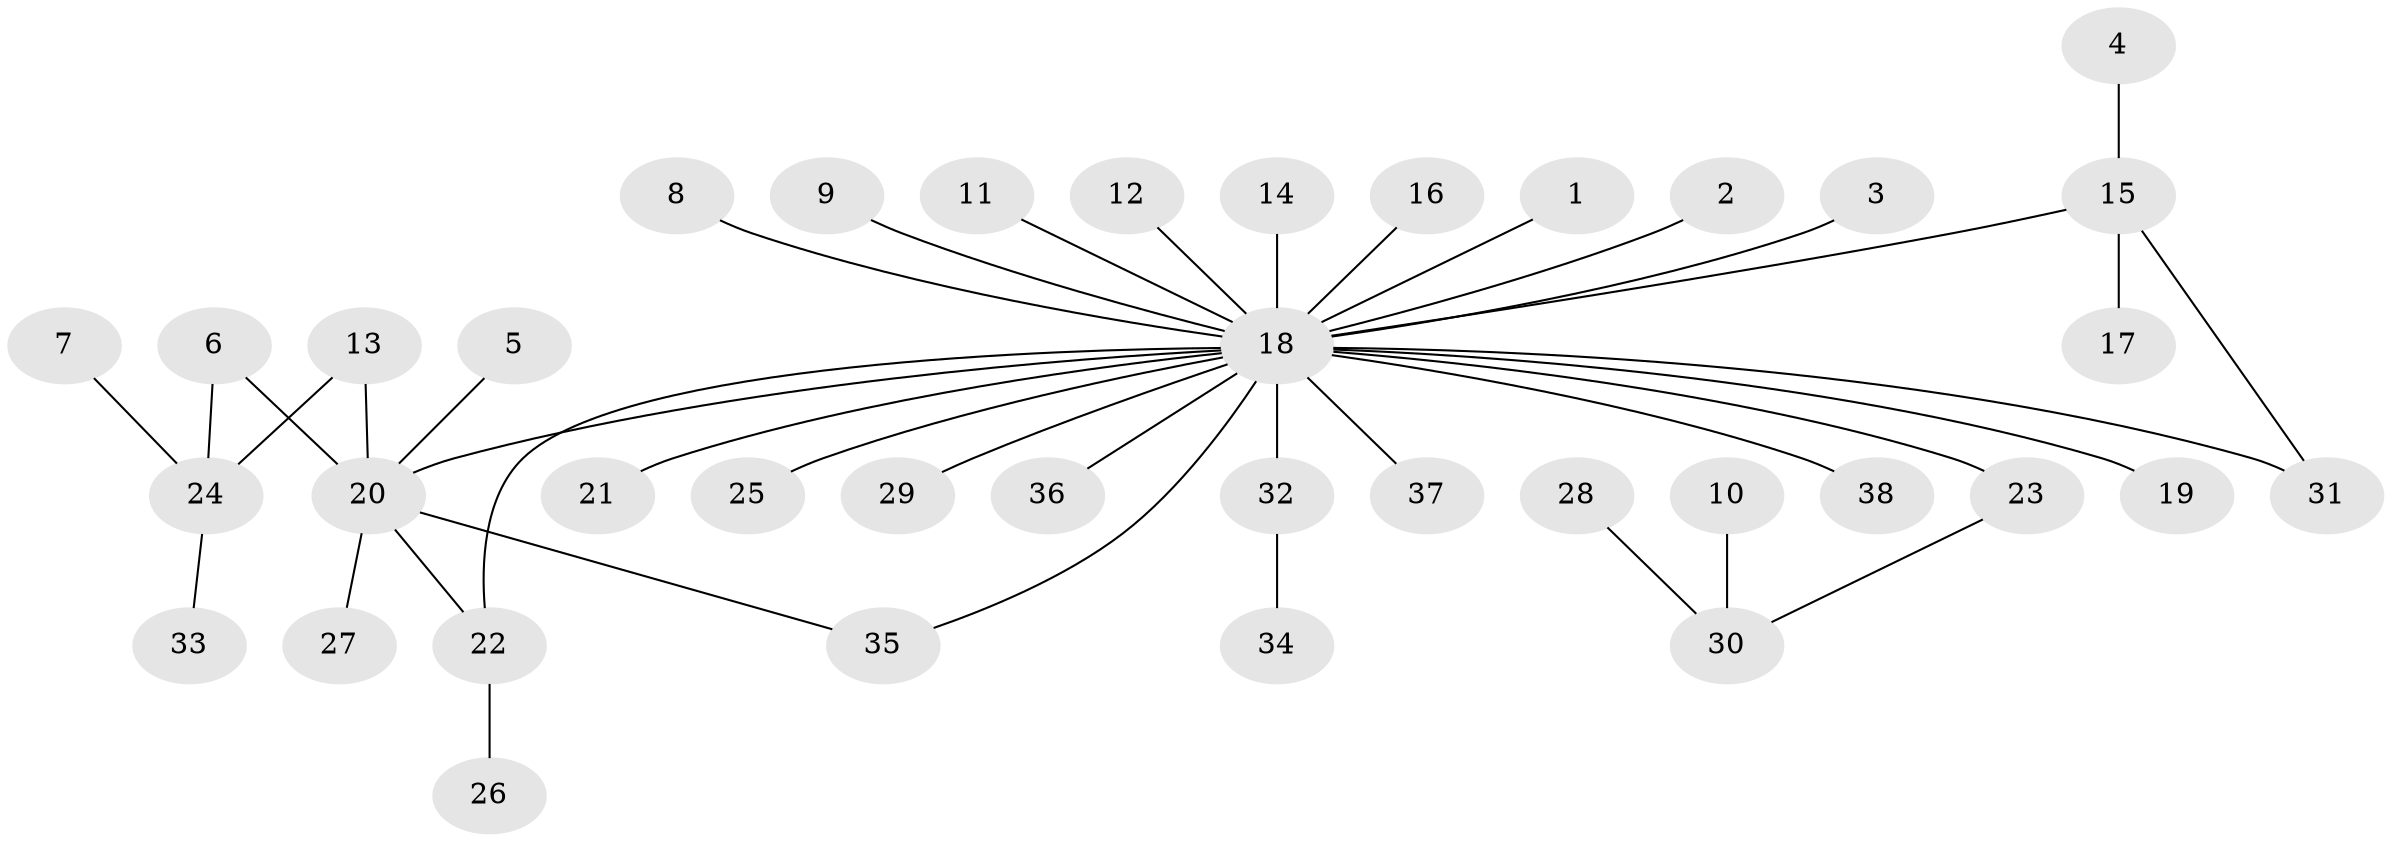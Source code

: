 // original degree distribution, {28: 0.013513513513513514, 4: 0.06756756756756757, 9: 0.013513513513513514, 1: 0.6081081081081081, 3: 0.0945945945945946, 5: 0.013513513513513514, 2: 0.17567567567567569, 6: 0.013513513513513514}
// Generated by graph-tools (version 1.1) at 2025/49/03/09/25 03:49:58]
// undirected, 38 vertices, 41 edges
graph export_dot {
graph [start="1"]
  node [color=gray90,style=filled];
  1;
  2;
  3;
  4;
  5;
  6;
  7;
  8;
  9;
  10;
  11;
  12;
  13;
  14;
  15;
  16;
  17;
  18;
  19;
  20;
  21;
  22;
  23;
  24;
  25;
  26;
  27;
  28;
  29;
  30;
  31;
  32;
  33;
  34;
  35;
  36;
  37;
  38;
  1 -- 18 [weight=1.0];
  2 -- 18 [weight=1.0];
  3 -- 18 [weight=1.0];
  4 -- 15 [weight=1.0];
  5 -- 20 [weight=1.0];
  6 -- 20 [weight=1.0];
  6 -- 24 [weight=1.0];
  7 -- 24 [weight=1.0];
  8 -- 18 [weight=1.0];
  9 -- 18 [weight=1.0];
  10 -- 30 [weight=1.0];
  11 -- 18 [weight=1.0];
  12 -- 18 [weight=1.0];
  13 -- 20 [weight=1.0];
  13 -- 24 [weight=1.0];
  14 -- 18 [weight=1.0];
  15 -- 17 [weight=1.0];
  15 -- 18 [weight=1.0];
  15 -- 31 [weight=1.0];
  16 -- 18 [weight=1.0];
  18 -- 19 [weight=1.0];
  18 -- 20 [weight=1.0];
  18 -- 21 [weight=1.0];
  18 -- 22 [weight=1.0];
  18 -- 23 [weight=1.0];
  18 -- 25 [weight=1.0];
  18 -- 29 [weight=1.0];
  18 -- 31 [weight=2.0];
  18 -- 32 [weight=1.0];
  18 -- 35 [weight=1.0];
  18 -- 36 [weight=1.0];
  18 -- 37 [weight=1.0];
  18 -- 38 [weight=1.0];
  20 -- 22 [weight=1.0];
  20 -- 27 [weight=1.0];
  20 -- 35 [weight=1.0];
  22 -- 26 [weight=1.0];
  23 -- 30 [weight=1.0];
  24 -- 33 [weight=1.0];
  28 -- 30 [weight=1.0];
  32 -- 34 [weight=1.0];
}
